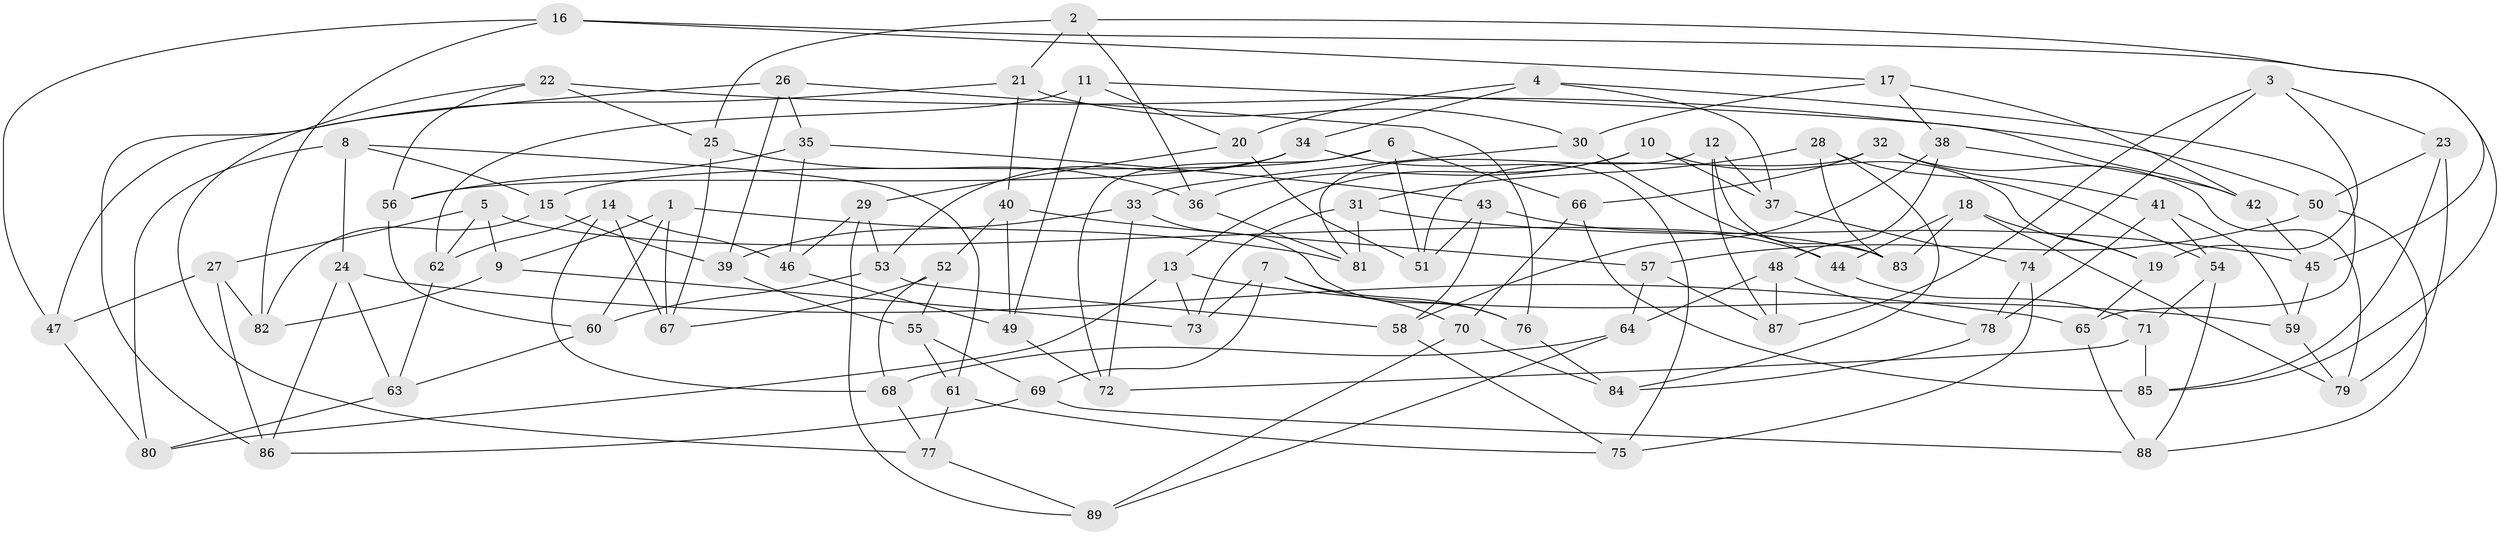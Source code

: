 // coarse degree distribution, {4: 0.6774193548387096, 6: 0.16129032258064516, 3: 0.03225806451612903, 8: 0.06451612903225806, 5: 0.016129032258064516, 10: 0.03225806451612903, 7: 0.016129032258064516}
// Generated by graph-tools (version 1.1) at 2025/20/03/04/25 18:20:50]
// undirected, 89 vertices, 178 edges
graph export_dot {
graph [start="1"]
  node [color=gray90,style=filled];
  1;
  2;
  3;
  4;
  5;
  6;
  7;
  8;
  9;
  10;
  11;
  12;
  13;
  14;
  15;
  16;
  17;
  18;
  19;
  20;
  21;
  22;
  23;
  24;
  25;
  26;
  27;
  28;
  29;
  30;
  31;
  32;
  33;
  34;
  35;
  36;
  37;
  38;
  39;
  40;
  41;
  42;
  43;
  44;
  45;
  46;
  47;
  48;
  49;
  50;
  51;
  52;
  53;
  54;
  55;
  56;
  57;
  58;
  59;
  60;
  61;
  62;
  63;
  64;
  65;
  66;
  67;
  68;
  69;
  70;
  71;
  72;
  73;
  74;
  75;
  76;
  77;
  78;
  79;
  80;
  81;
  82;
  83;
  84;
  85;
  86;
  87;
  88;
  89;
  1 -- 67;
  1 -- 9;
  1 -- 60;
  1 -- 81;
  2 -- 45;
  2 -- 25;
  2 -- 36;
  2 -- 21;
  3 -- 74;
  3 -- 23;
  3 -- 19;
  3 -- 87;
  4 -- 34;
  4 -- 65;
  4 -- 37;
  4 -- 20;
  5 -- 62;
  5 -- 83;
  5 -- 27;
  5 -- 9;
  6 -- 51;
  6 -- 66;
  6 -- 15;
  6 -- 72;
  7 -- 69;
  7 -- 70;
  7 -- 73;
  7 -- 76;
  8 -- 15;
  8 -- 61;
  8 -- 80;
  8 -- 24;
  9 -- 73;
  9 -- 82;
  10 -- 37;
  10 -- 13;
  10 -- 19;
  10 -- 36;
  11 -- 20;
  11 -- 49;
  11 -- 62;
  11 -- 42;
  12 -- 81;
  12 -- 37;
  12 -- 83;
  12 -- 87;
  13 -- 73;
  13 -- 80;
  13 -- 59;
  14 -- 68;
  14 -- 46;
  14 -- 62;
  14 -- 67;
  15 -- 82;
  15 -- 39;
  16 -- 85;
  16 -- 82;
  16 -- 47;
  16 -- 17;
  17 -- 42;
  17 -- 38;
  17 -- 30;
  18 -- 79;
  18 -- 83;
  18 -- 44;
  18 -- 19;
  19 -- 65;
  20 -- 29;
  20 -- 51;
  21 -- 47;
  21 -- 30;
  21 -- 40;
  22 -- 77;
  22 -- 56;
  22 -- 50;
  22 -- 25;
  23 -- 50;
  23 -- 85;
  23 -- 79;
  24 -- 63;
  24 -- 65;
  24 -- 86;
  25 -- 67;
  25 -- 36;
  26 -- 35;
  26 -- 76;
  26 -- 86;
  26 -- 39;
  27 -- 82;
  27 -- 47;
  27 -- 86;
  28 -- 31;
  28 -- 54;
  28 -- 83;
  28 -- 84;
  29 -- 53;
  29 -- 46;
  29 -- 89;
  30 -- 44;
  30 -- 33;
  31 -- 73;
  31 -- 45;
  31 -- 81;
  32 -- 66;
  32 -- 51;
  32 -- 41;
  32 -- 79;
  33 -- 39;
  33 -- 72;
  33 -- 76;
  34 -- 75;
  34 -- 53;
  34 -- 56;
  35 -- 43;
  35 -- 46;
  35 -- 56;
  36 -- 81;
  37 -- 74;
  38 -- 42;
  38 -- 58;
  38 -- 48;
  39 -- 55;
  40 -- 49;
  40 -- 57;
  40 -- 52;
  41 -- 54;
  41 -- 59;
  41 -- 78;
  42 -- 45;
  43 -- 51;
  43 -- 58;
  43 -- 44;
  44 -- 71;
  45 -- 59;
  46 -- 49;
  47 -- 80;
  48 -- 87;
  48 -- 78;
  48 -- 64;
  49 -- 72;
  50 -- 88;
  50 -- 57;
  52 -- 55;
  52 -- 67;
  52 -- 68;
  53 -- 60;
  53 -- 58;
  54 -- 88;
  54 -- 71;
  55 -- 61;
  55 -- 69;
  56 -- 60;
  57 -- 64;
  57 -- 87;
  58 -- 75;
  59 -- 79;
  60 -- 63;
  61 -- 77;
  61 -- 75;
  62 -- 63;
  63 -- 80;
  64 -- 89;
  64 -- 68;
  65 -- 88;
  66 -- 85;
  66 -- 70;
  68 -- 77;
  69 -- 86;
  69 -- 88;
  70 -- 84;
  70 -- 89;
  71 -- 72;
  71 -- 85;
  74 -- 78;
  74 -- 75;
  76 -- 84;
  77 -- 89;
  78 -- 84;
}
